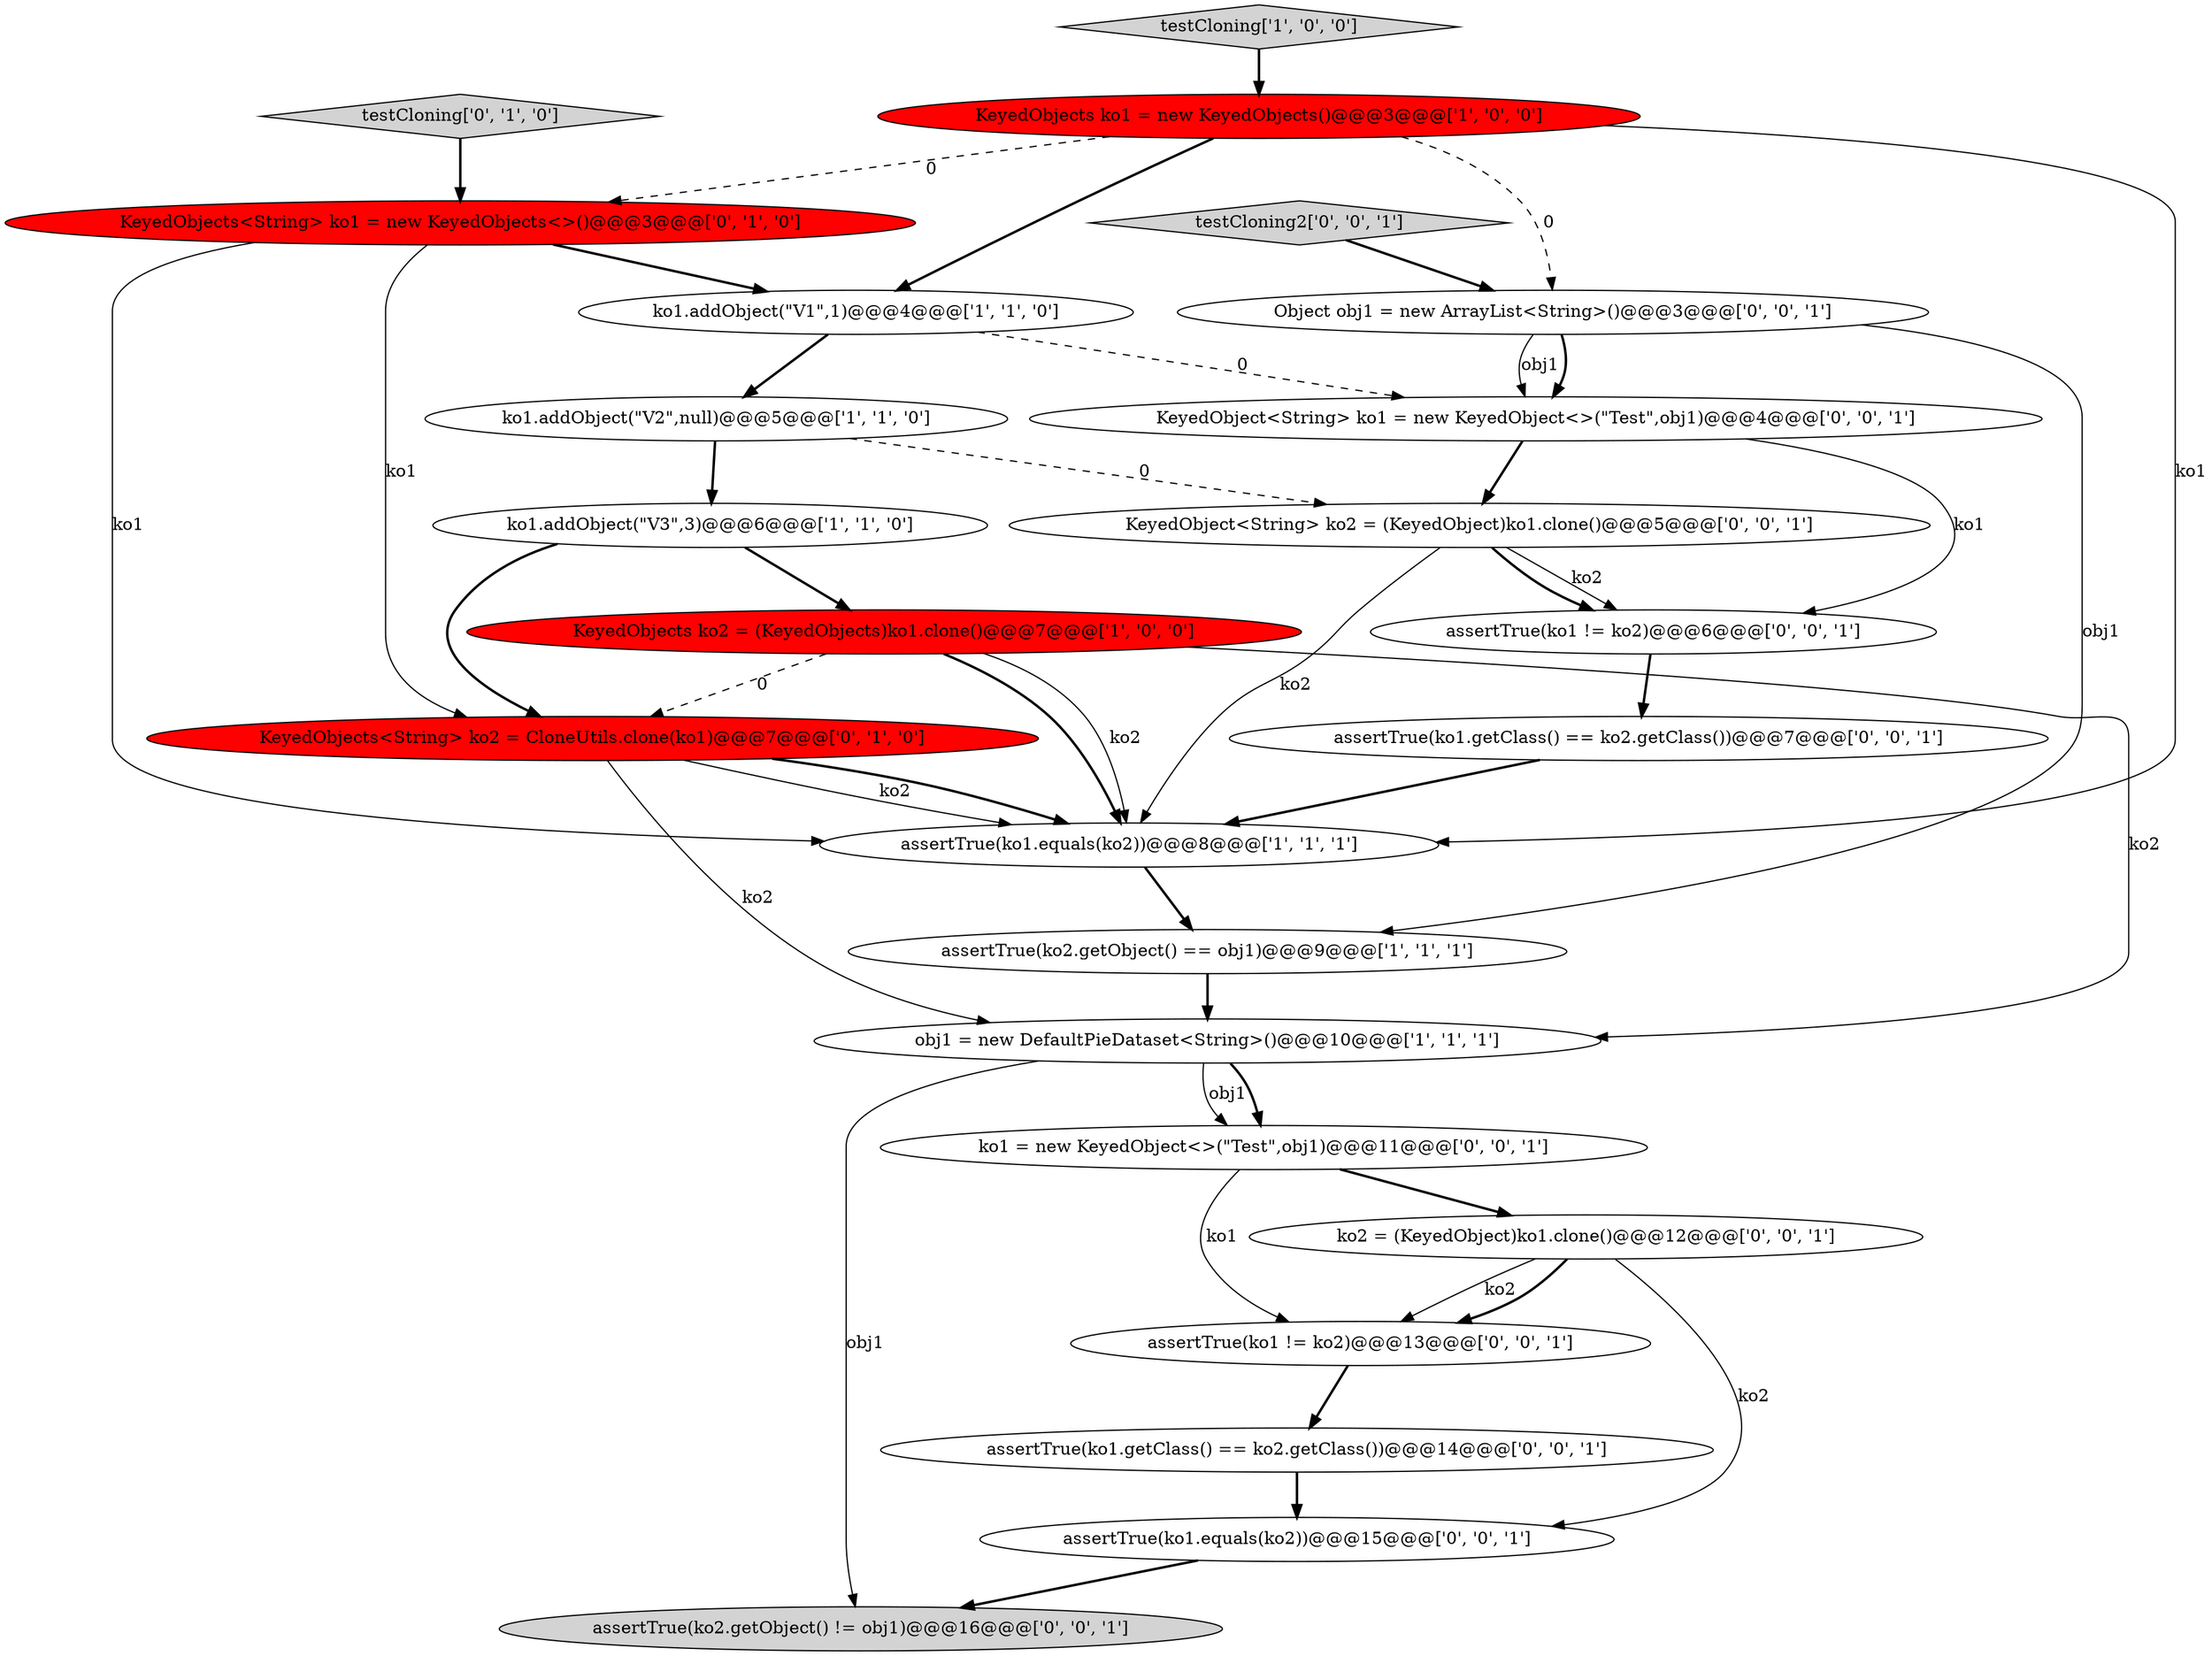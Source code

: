 digraph {
3 [style = filled, label = "ko1.addObject(\"V1\",1)@@@4@@@['1', '1', '0']", fillcolor = white, shape = ellipse image = "AAA0AAABBB1BBB"];
11 [style = filled, label = "testCloning['0', '1', '0']", fillcolor = lightgray, shape = diamond image = "AAA0AAABBB2BBB"];
7 [style = filled, label = "obj1 = new DefaultPieDataset<String>()@@@10@@@['1', '1', '1']", fillcolor = white, shape = ellipse image = "AAA0AAABBB1BBB"];
20 [style = filled, label = "assertTrue(ko1.equals(ko2))@@@15@@@['0', '0', '1']", fillcolor = white, shape = ellipse image = "AAA0AAABBB3BBB"];
19 [style = filled, label = "Object obj1 = new ArrayList<String>()@@@3@@@['0', '0', '1']", fillcolor = white, shape = ellipse image = "AAA0AAABBB3BBB"];
8 [style = filled, label = "testCloning['1', '0', '0']", fillcolor = lightgray, shape = diamond image = "AAA0AAABBB1BBB"];
17 [style = filled, label = "KeyedObject<String> ko1 = new KeyedObject<>(\"Test\",obj1)@@@4@@@['0', '0', '1']", fillcolor = white, shape = ellipse image = "AAA0AAABBB3BBB"];
1 [style = filled, label = "assertTrue(ko2.getObject() == obj1)@@@9@@@['1', '1', '1']", fillcolor = white, shape = ellipse image = "AAA0AAABBB1BBB"];
4 [style = filled, label = "ko1.addObject(\"V2\",null)@@@5@@@['1', '1', '0']", fillcolor = white, shape = ellipse image = "AAA0AAABBB1BBB"];
13 [style = filled, label = "KeyedObject<String> ko2 = (KeyedObject)ko1.clone()@@@5@@@['0', '0', '1']", fillcolor = white, shape = ellipse image = "AAA0AAABBB3BBB"];
6 [style = filled, label = "assertTrue(ko1.equals(ko2))@@@8@@@['1', '1', '1']", fillcolor = white, shape = ellipse image = "AAA0AAABBB1BBB"];
16 [style = filled, label = "assertTrue(ko1 != ko2)@@@6@@@['0', '0', '1']", fillcolor = white, shape = ellipse image = "AAA0AAABBB3BBB"];
2 [style = filled, label = "KeyedObjects ko1 = new KeyedObjects()@@@3@@@['1', '0', '0']", fillcolor = red, shape = ellipse image = "AAA1AAABBB1BBB"];
10 [style = filled, label = "KeyedObjects<String> ko2 = CloneUtils.clone(ko1)@@@7@@@['0', '1', '0']", fillcolor = red, shape = ellipse image = "AAA1AAABBB2BBB"];
12 [style = filled, label = "assertTrue(ko2.getObject() != obj1)@@@16@@@['0', '0', '1']", fillcolor = lightgray, shape = ellipse image = "AAA0AAABBB3BBB"];
21 [style = filled, label = "assertTrue(ko1 != ko2)@@@13@@@['0', '0', '1']", fillcolor = white, shape = ellipse image = "AAA0AAABBB3BBB"];
0 [style = filled, label = "ko1.addObject(\"V3\",3)@@@6@@@['1', '1', '0']", fillcolor = white, shape = ellipse image = "AAA0AAABBB1BBB"];
23 [style = filled, label = "ko1 = new KeyedObject<>(\"Test\",obj1)@@@11@@@['0', '0', '1']", fillcolor = white, shape = ellipse image = "AAA0AAABBB3BBB"];
9 [style = filled, label = "KeyedObjects<String> ko1 = new KeyedObjects<>()@@@3@@@['0', '1', '0']", fillcolor = red, shape = ellipse image = "AAA1AAABBB2BBB"];
14 [style = filled, label = "ko2 = (KeyedObject)ko1.clone()@@@12@@@['0', '0', '1']", fillcolor = white, shape = ellipse image = "AAA0AAABBB3BBB"];
18 [style = filled, label = "assertTrue(ko1.getClass() == ko2.getClass())@@@14@@@['0', '0', '1']", fillcolor = white, shape = ellipse image = "AAA0AAABBB3BBB"];
22 [style = filled, label = "testCloning2['0', '0', '1']", fillcolor = lightgray, shape = diamond image = "AAA0AAABBB3BBB"];
5 [style = filled, label = "KeyedObjects ko2 = (KeyedObjects)ko1.clone()@@@7@@@['1', '0', '0']", fillcolor = red, shape = ellipse image = "AAA1AAABBB1BBB"];
15 [style = filled, label = "assertTrue(ko1.getClass() == ko2.getClass())@@@7@@@['0', '0', '1']", fillcolor = white, shape = ellipse image = "AAA0AAABBB3BBB"];
16->15 [style = bold, label=""];
2->19 [style = dashed, label="0"];
3->17 [style = dashed, label="0"];
7->23 [style = solid, label="obj1"];
22->19 [style = bold, label=""];
2->3 [style = bold, label=""];
13->16 [style = solid, label="ko2"];
15->6 [style = bold, label=""];
14->21 [style = solid, label="ko2"];
19->17 [style = bold, label=""];
23->21 [style = solid, label="ko1"];
11->9 [style = bold, label=""];
9->6 [style = solid, label="ko1"];
3->4 [style = bold, label=""];
1->7 [style = bold, label=""];
10->6 [style = bold, label=""];
21->18 [style = bold, label=""];
13->16 [style = bold, label=""];
9->10 [style = solid, label="ko1"];
19->17 [style = solid, label="obj1"];
4->0 [style = bold, label=""];
19->1 [style = solid, label="obj1"];
7->12 [style = solid, label="obj1"];
23->14 [style = bold, label=""];
17->16 [style = solid, label="ko1"];
6->1 [style = bold, label=""];
18->20 [style = bold, label=""];
0->10 [style = bold, label=""];
13->6 [style = solid, label="ko2"];
5->6 [style = bold, label=""];
8->2 [style = bold, label=""];
5->10 [style = dashed, label="0"];
2->9 [style = dashed, label="0"];
7->23 [style = bold, label=""];
10->7 [style = solid, label="ko2"];
20->12 [style = bold, label=""];
10->6 [style = solid, label="ko2"];
9->3 [style = bold, label=""];
5->7 [style = solid, label="ko2"];
5->6 [style = solid, label="ko2"];
17->13 [style = bold, label=""];
4->13 [style = dashed, label="0"];
14->20 [style = solid, label="ko2"];
14->21 [style = bold, label=""];
0->5 [style = bold, label=""];
2->6 [style = solid, label="ko1"];
}
